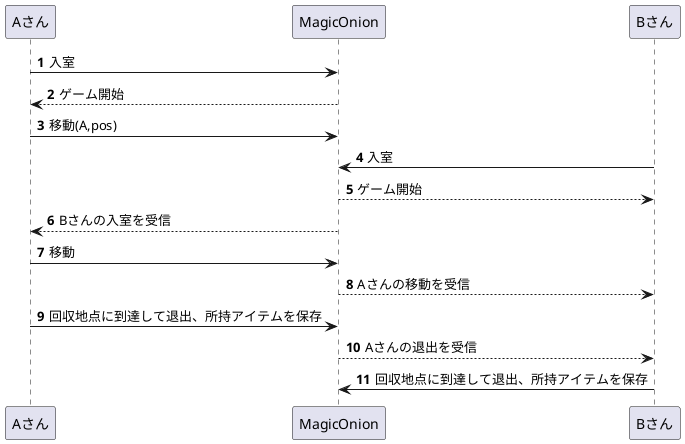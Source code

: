 @startuml
'https://plantuml.com/sequence-diagram

autonumber
Aさん->MagicOnion:入室
Aさん<--MagicOnion:ゲーム開始
Aさん -> MagicOnion: 移動(A,pos)
Bさん->MagicOnion:入室
Bさん<--MagicOnion:ゲーム開始
MagicOnion-->Aさん:Bさんの入室を受信
Aさん->MagicOnion:移動
MagicOnion --> Bさん: Aさんの移動を受信
Aさん->MagicOnion:回収地点に到達して退出、所持アイテムを保存
MagicOnion-->Bさん:Aさんの退出を受信
Bさん->MagicOnion:回収地点に到達して退出、所持アイテムを保存
@enduml